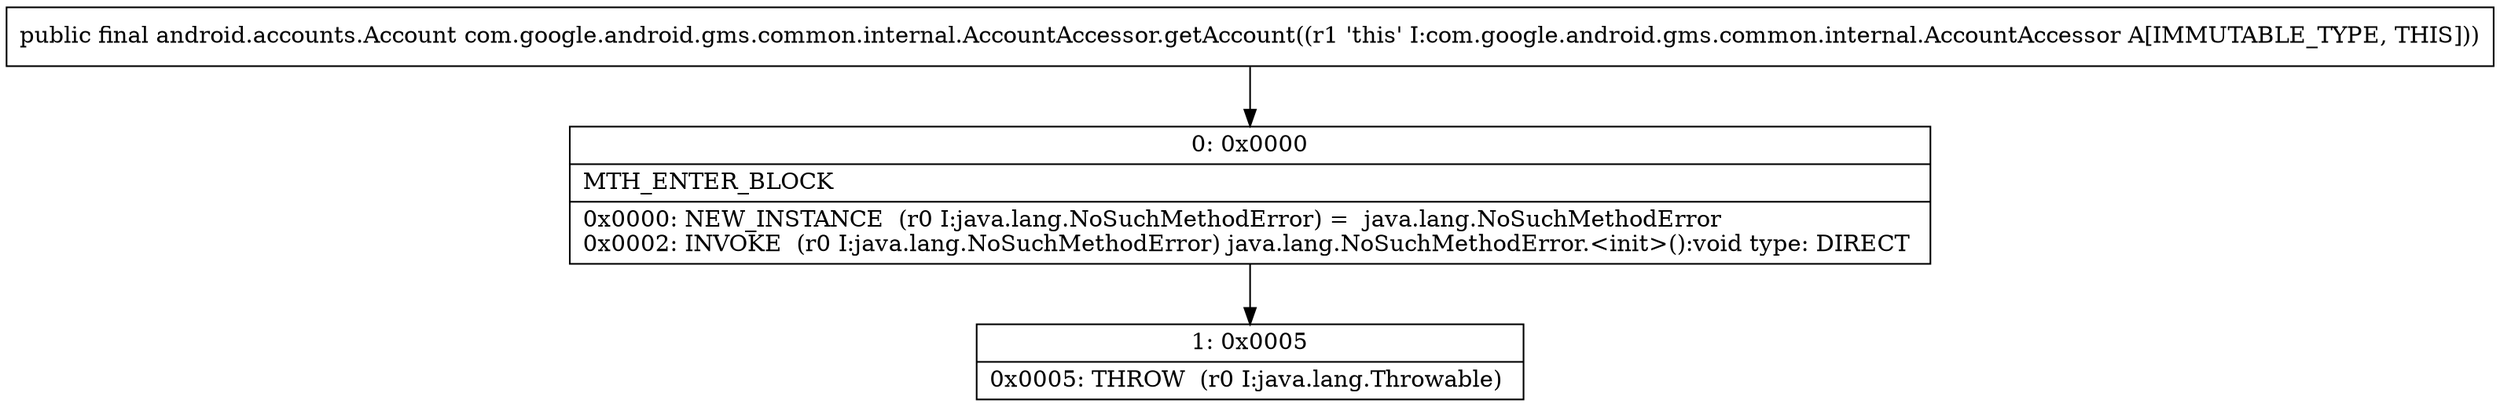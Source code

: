 digraph "CFG forcom.google.android.gms.common.internal.AccountAccessor.getAccount()Landroid\/accounts\/Account;" {
Node_0 [shape=record,label="{0\:\ 0x0000|MTH_ENTER_BLOCK\l|0x0000: NEW_INSTANCE  (r0 I:java.lang.NoSuchMethodError) =  java.lang.NoSuchMethodError \l0x0002: INVOKE  (r0 I:java.lang.NoSuchMethodError) java.lang.NoSuchMethodError.\<init\>():void type: DIRECT \l}"];
Node_1 [shape=record,label="{1\:\ 0x0005|0x0005: THROW  (r0 I:java.lang.Throwable) \l}"];
MethodNode[shape=record,label="{public final android.accounts.Account com.google.android.gms.common.internal.AccountAccessor.getAccount((r1 'this' I:com.google.android.gms.common.internal.AccountAccessor A[IMMUTABLE_TYPE, THIS])) }"];
MethodNode -> Node_0;
Node_0 -> Node_1;
}

